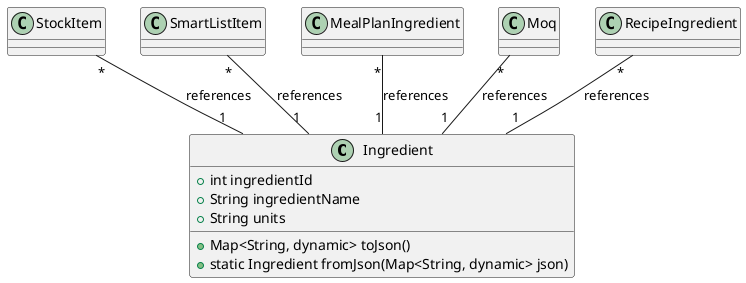 @startuml

class Ingredient {
    + int ingredientId
    + String ingredientName
    + String units
    + Map<String, dynamic> toJson()
    + static Ingredient fromJson(Map<String, dynamic> json)
}


class StockItem {
}

class SmartListItem {
}

class MealPlanIngredient {
}

'--- Relationships ---
Moq "*" -- "1" Ingredient : references
StockItem "*" -- "1" Ingredient : references
SmartListItem "*" -- "1" Ingredient : references
MealPlanIngredient "*" -- "1" Ingredient : references
RecipeIngredient "*" -- "1" Ingredient : references

@enduml
